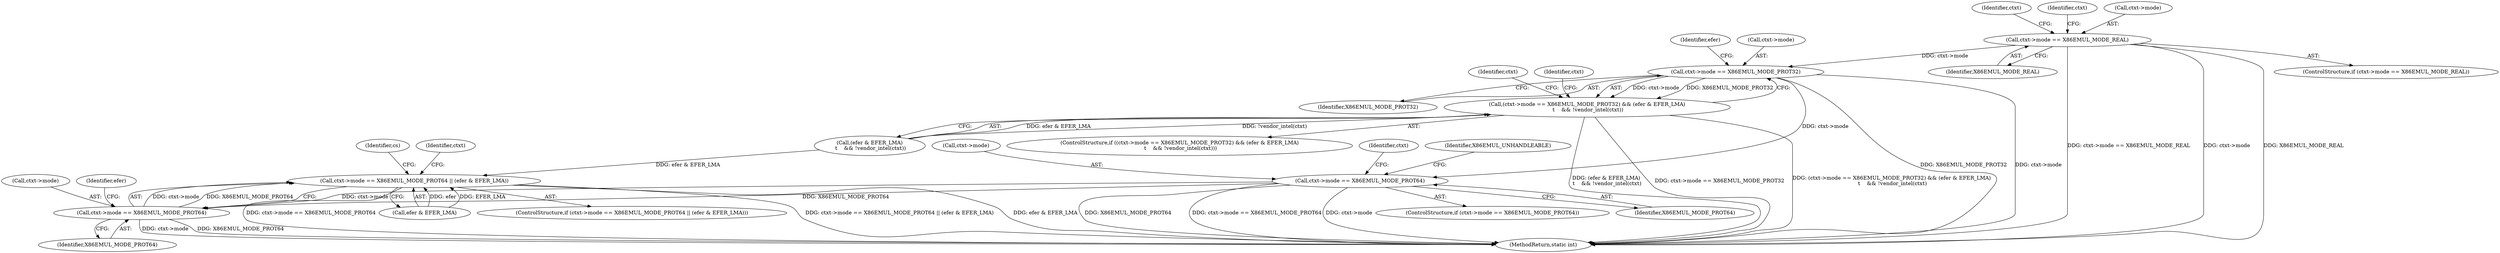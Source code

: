 digraph "0_linux_f3747379accba8e95d70cec0eae0582c8c182050@pointer" {
"1000127" [label="(Call,ctxt->mode == X86EMUL_MODE_REAL)"];
"1000138" [label="(Call,ctxt->mode == X86EMUL_MODE_PROT32)"];
"1000137" [label="(Call,(ctxt->mode == X86EMUL_MODE_PROT32) && (efer & EFER_LMA)\n \t    && !vendor_intel(ctxt))"];
"1000154" [label="(Call,ctxt->mode == X86EMUL_MODE_PROT64)"];
"1000227" [label="(Call,ctxt->mode == X86EMUL_MODE_PROT64)"];
"1000226" [label="(Call,ctxt->mode == X86EMUL_MODE_PROT64 || (efer & EFER_LMA))"];
"1000227" [label="(Call,ctxt->mode == X86EMUL_MODE_PROT64)"];
"1000225" [label="(ControlStructure,if (ctxt->mode == X86EMUL_MODE_PROT64 || (efer & EFER_LMA)))"];
"1000238" [label="(Identifier,cs)"];
"1000138" [label="(Call,ctxt->mode == X86EMUL_MODE_PROT32)"];
"1000160" [label="(Identifier,X86EMUL_UNHANDLEABLE)"];
"1000155" [label="(Call,ctxt->mode)"];
"1000153" [label="(ControlStructure,if (ctxt->mode == X86EMUL_MODE_PROT64))"];
"1000156" [label="(Identifier,ctxt)"];
"1000127" [label="(Call,ctxt->mode == X86EMUL_MODE_REAL)"];
"1000136" [label="(ControlStructure,if ((ctxt->mode == X86EMUL_MODE_PROT32) && (efer & EFER_LMA)\n \t    && !vendor_intel(ctxt)))"];
"1000228" [label="(Call,ctxt->mode)"];
"1000145" [label="(Identifier,efer)"];
"1000158" [label="(Identifier,X86EMUL_MODE_PROT64)"];
"1000152" [label="(Identifier,ctxt)"];
"1000154" [label="(Call,ctxt->mode == X86EMUL_MODE_PROT64)"];
"1000126" [label="(ControlStructure,if (ctxt->mode == X86EMUL_MODE_REAL))"];
"1000162" [label="(Identifier,ctxt)"];
"1000226" [label="(Call,ctxt->mode == X86EMUL_MODE_PROT64 || (efer & EFER_LMA))"];
"1000231" [label="(Identifier,X86EMUL_MODE_PROT64)"];
"1000142" [label="(Identifier,X86EMUL_MODE_PROT32)"];
"1000131" [label="(Identifier,X86EMUL_MODE_REAL)"];
"1000140" [label="(Identifier,ctxt)"];
"1000233" [label="(Identifier,efer)"];
"1000134" [label="(Identifier,ctxt)"];
"1000283" [label="(MethodReturn,static int)"];
"1000143" [label="(Call,(efer & EFER_LMA)\n \t    && !vendor_intel(ctxt))"];
"1000139" [label="(Call,ctxt->mode)"];
"1000128" [label="(Call,ctxt->mode)"];
"1000247" [label="(Identifier,ctxt)"];
"1000137" [label="(Call,(ctxt->mode == X86EMUL_MODE_PROT32) && (efer & EFER_LMA)\n \t    && !vendor_intel(ctxt))"];
"1000232" [label="(Call,efer & EFER_LMA)"];
"1000127" -> "1000126"  [label="AST: "];
"1000127" -> "1000131"  [label="CFG: "];
"1000128" -> "1000127"  [label="AST: "];
"1000131" -> "1000127"  [label="AST: "];
"1000134" -> "1000127"  [label="CFG: "];
"1000140" -> "1000127"  [label="CFG: "];
"1000127" -> "1000283"  [label="DDG: ctxt->mode == X86EMUL_MODE_REAL"];
"1000127" -> "1000283"  [label="DDG: ctxt->mode"];
"1000127" -> "1000283"  [label="DDG: X86EMUL_MODE_REAL"];
"1000127" -> "1000138"  [label="DDG: ctxt->mode"];
"1000138" -> "1000137"  [label="AST: "];
"1000138" -> "1000142"  [label="CFG: "];
"1000139" -> "1000138"  [label="AST: "];
"1000142" -> "1000138"  [label="AST: "];
"1000145" -> "1000138"  [label="CFG: "];
"1000137" -> "1000138"  [label="CFG: "];
"1000138" -> "1000283"  [label="DDG: X86EMUL_MODE_PROT32"];
"1000138" -> "1000283"  [label="DDG: ctxt->mode"];
"1000138" -> "1000137"  [label="DDG: ctxt->mode"];
"1000138" -> "1000137"  [label="DDG: X86EMUL_MODE_PROT32"];
"1000138" -> "1000154"  [label="DDG: ctxt->mode"];
"1000137" -> "1000136"  [label="AST: "];
"1000137" -> "1000143"  [label="CFG: "];
"1000143" -> "1000137"  [label="AST: "];
"1000152" -> "1000137"  [label="CFG: "];
"1000156" -> "1000137"  [label="CFG: "];
"1000137" -> "1000283"  [label="DDG: (efer & EFER_LMA)\n \t    && !vendor_intel(ctxt)"];
"1000137" -> "1000283"  [label="DDG: ctxt->mode == X86EMUL_MODE_PROT32"];
"1000137" -> "1000283"  [label="DDG: (ctxt->mode == X86EMUL_MODE_PROT32) && (efer & EFER_LMA)\n \t    && !vendor_intel(ctxt)"];
"1000143" -> "1000137"  [label="DDG: efer & EFER_LMA"];
"1000143" -> "1000137"  [label="DDG: !vendor_intel(ctxt)"];
"1000154" -> "1000153"  [label="AST: "];
"1000154" -> "1000158"  [label="CFG: "];
"1000155" -> "1000154"  [label="AST: "];
"1000158" -> "1000154"  [label="AST: "];
"1000160" -> "1000154"  [label="CFG: "];
"1000162" -> "1000154"  [label="CFG: "];
"1000154" -> "1000283"  [label="DDG: ctxt->mode"];
"1000154" -> "1000283"  [label="DDG: X86EMUL_MODE_PROT64"];
"1000154" -> "1000283"  [label="DDG: ctxt->mode == X86EMUL_MODE_PROT64"];
"1000154" -> "1000227"  [label="DDG: ctxt->mode"];
"1000154" -> "1000227"  [label="DDG: X86EMUL_MODE_PROT64"];
"1000227" -> "1000226"  [label="AST: "];
"1000227" -> "1000231"  [label="CFG: "];
"1000228" -> "1000227"  [label="AST: "];
"1000231" -> "1000227"  [label="AST: "];
"1000233" -> "1000227"  [label="CFG: "];
"1000226" -> "1000227"  [label="CFG: "];
"1000227" -> "1000283"  [label="DDG: ctxt->mode"];
"1000227" -> "1000283"  [label="DDG: X86EMUL_MODE_PROT64"];
"1000227" -> "1000226"  [label="DDG: ctxt->mode"];
"1000227" -> "1000226"  [label="DDG: X86EMUL_MODE_PROT64"];
"1000226" -> "1000225"  [label="AST: "];
"1000226" -> "1000232"  [label="CFG: "];
"1000232" -> "1000226"  [label="AST: "];
"1000238" -> "1000226"  [label="CFG: "];
"1000247" -> "1000226"  [label="CFG: "];
"1000226" -> "1000283"  [label="DDG: ctxt->mode == X86EMUL_MODE_PROT64"];
"1000226" -> "1000283"  [label="DDG: ctxt->mode == X86EMUL_MODE_PROT64 || (efer & EFER_LMA)"];
"1000226" -> "1000283"  [label="DDG: efer & EFER_LMA"];
"1000143" -> "1000226"  [label="DDG: efer & EFER_LMA"];
"1000232" -> "1000226"  [label="DDG: efer"];
"1000232" -> "1000226"  [label="DDG: EFER_LMA"];
}

